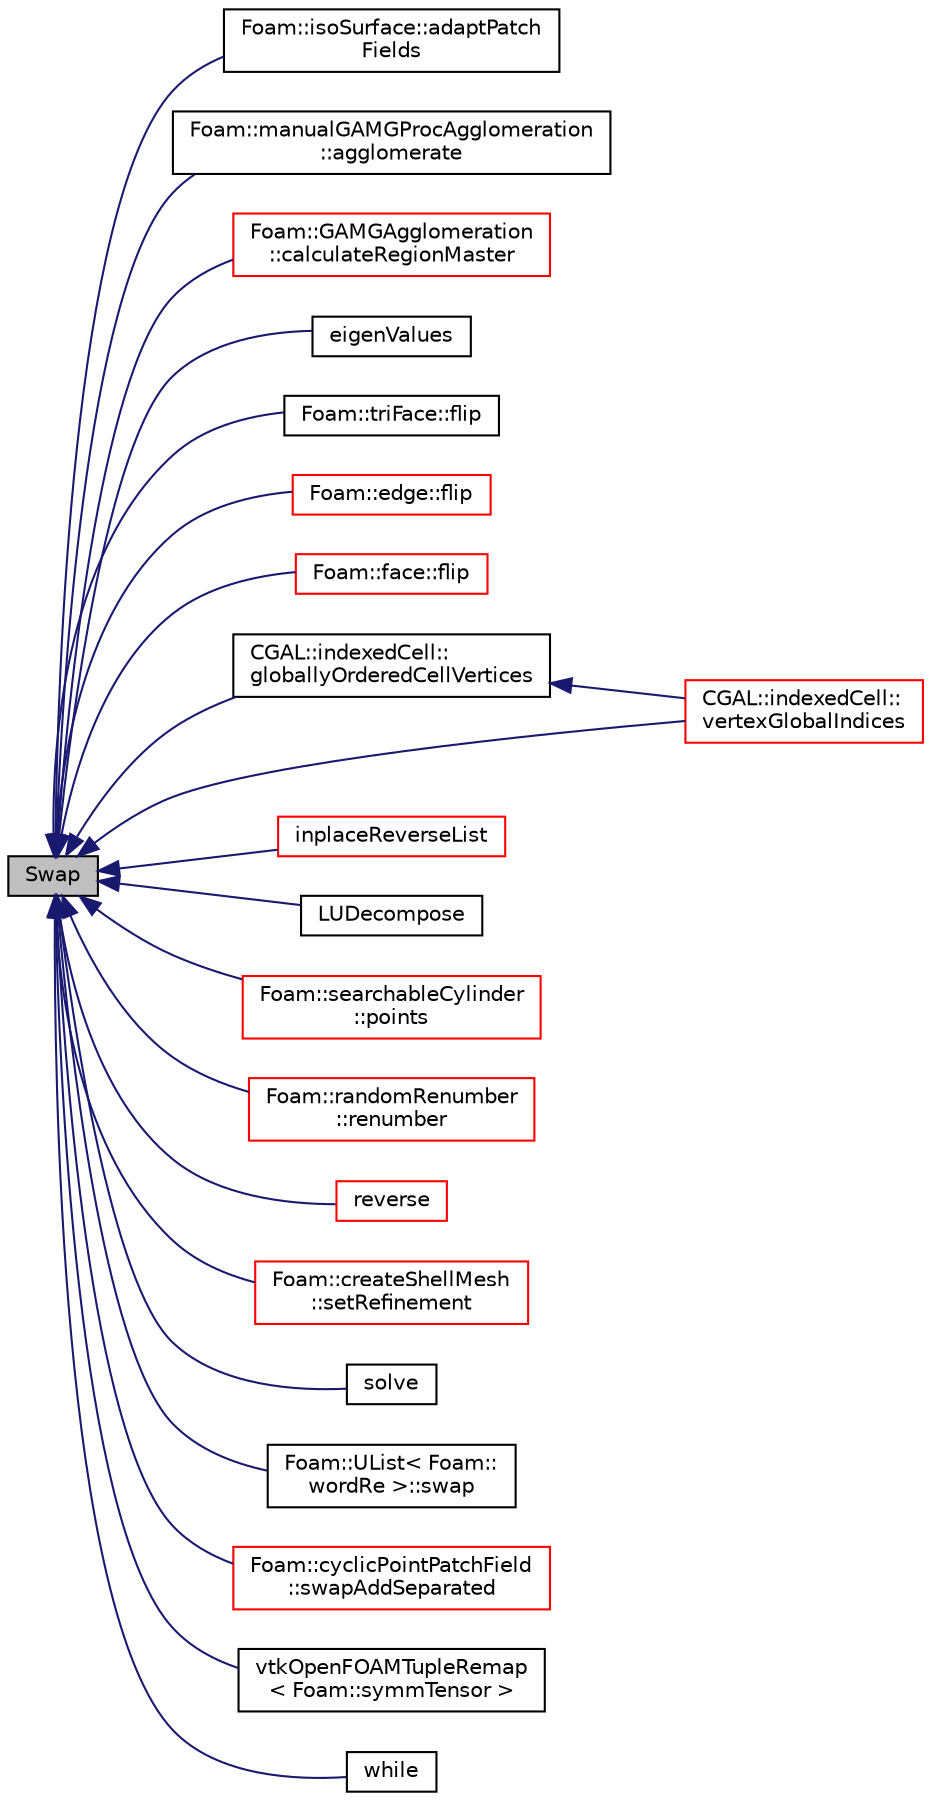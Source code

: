 digraph "Swap"
{
  bgcolor="transparent";
  edge [fontname="Helvetica",fontsize="10",labelfontname="Helvetica",labelfontsize="10"];
  node [fontname="Helvetica",fontsize="10",shape=record];
  rankdir="LR";
  Node140690 [label="Swap",height=0.2,width=0.4,color="black", fillcolor="grey75", style="filled", fontcolor="black"];
  Node140690 -> Node140691 [dir="back",color="midnightblue",fontsize="10",style="solid",fontname="Helvetica"];
  Node140691 [label="Foam::isoSurface::adaptPatch\lFields",height=0.2,width=0.4,color="black",URL="$a30621.html#a1f3e6ea9cc829d5a8fb0f0bb735cc434"];
  Node140690 -> Node140692 [dir="back",color="midnightblue",fontsize="10",style="solid",fontname="Helvetica"];
  Node140692 [label="Foam::manualGAMGProcAgglomeration\l::agglomerate",height=0.2,width=0.4,color="black",URL="$a28029.html#aafdd9615cff0be3c3c601afb8526aee5",tooltip="Modify agglomeration. Return true if modified. "];
  Node140690 -> Node140693 [dir="back",color="midnightblue",fontsize="10",style="solid",fontname="Helvetica"];
  Node140693 [label="Foam::GAMGAgglomeration\l::calculateRegionMaster",height=0.2,width=0.4,color="red",URL="$a28013.html#a2924c769d07fb681fe84b5036f9977d6",tooltip="Given fine to coarse processor map determine: "];
  Node140690 -> Node140700 [dir="back",color="midnightblue",fontsize="10",style="solid",fontname="Helvetica"];
  Node140700 [label="eigenValues",height=0.2,width=0.4,color="black",URL="$a21851.html#a439ae805cc773abe7c94178cce4f5ba3"];
  Node140690 -> Node140701 [dir="back",color="midnightblue",fontsize="10",style="solid",fontname="Helvetica"];
  Node140701 [label="Foam::triFace::flip",height=0.2,width=0.4,color="black",URL="$a28385.html#a126cb0362ae2e7935520fb27343bad31",tooltip="Flip the face in-place. "];
  Node140690 -> Node140702 [dir="back",color="midnightblue",fontsize="10",style="solid",fontname="Helvetica"];
  Node140702 [label="Foam::edge::flip",height=0.2,width=0.4,color="red",URL="$a28361.html#a126cb0362ae2e7935520fb27343bad31",tooltip="Flip the edge in-place. "];
  Node140690 -> Node140708 [dir="back",color="midnightblue",fontsize="10",style="solid",fontname="Helvetica"];
  Node140708 [label="Foam::face::flip",height=0.2,width=0.4,color="red",URL="$a28369.html#a126cb0362ae2e7935520fb27343bad31",tooltip="Flip the face in-place. "];
  Node140690 -> Node140716 [dir="back",color="midnightblue",fontsize="10",style="solid",fontname="Helvetica"];
  Node140716 [label="CGAL::indexedCell::\lgloballyOrderedCellVertices",height=0.2,width=0.4,color="black",URL="$a32549.html#a17f6cb1b60e0d2c2ff0f8a49e3876970",tooltip="Using the globalIndex object, return a list of four vertices with. "];
  Node140716 -> Node140717 [dir="back",color="midnightblue",fontsize="10",style="solid",fontname="Helvetica"];
  Node140717 [label="CGAL::indexedCell::\lvertexGlobalIndices",height=0.2,width=0.4,color="red",URL="$a32549.html#a4ffaecdeaad2fba553e7b6d74fcff159",tooltip="Using the globalIndex object, return a list of four (sorted) global. "];
  Node140690 -> Node140719 [dir="back",color="midnightblue",fontsize="10",style="solid",fontname="Helvetica"];
  Node140719 [label="inplaceReverseList",height=0.2,width=0.4,color="red",URL="$a21851.html#a34d0630aa91c673db369980044d0abf2",tooltip="Inplace reversal of a list using Swap. "];
  Node140690 -> Node140721 [dir="back",color="midnightblue",fontsize="10",style="solid",fontname="Helvetica"];
  Node140721 [label="LUDecompose",height=0.2,width=0.4,color="black",URL="$a21851.html#ad665fab9e1a6b0c886e5005d39fc1af3",tooltip="LU decompose the matrix with pivoting. "];
  Node140690 -> Node140722 [dir="back",color="midnightblue",fontsize="10",style="solid",fontname="Helvetica"];
  Node140722 [label="Foam::searchableCylinder\l::points",height=0.2,width=0.4,color="red",URL="$a26349.html#affb7cf1209e1e3af9a19a21860268ee5",tooltip="Get the points that define the surface. "];
  Node140690 -> Node140724 [dir="back",color="midnightblue",fontsize="10",style="solid",fontname="Helvetica"];
  Node140724 [label="Foam::randomRenumber\l::renumber",height=0.2,width=0.4,color="red",URL="$a30293.html#abdaab0ecd06e1b35a275812665bd2da0",tooltip="Return the order in which cells need to be visited, i.e. "];
  Node140690 -> Node140728 [dir="back",color="midnightblue",fontsize="10",style="solid",fontname="Helvetica"];
  Node140728 [label="reverse",height=0.2,width=0.4,color="red",URL="$a21851.html#a7153d7a33d40be3be4187d0e581437fe"];
  Node140690 -> Node140757 [dir="back",color="midnightblue",fontsize="10",style="solid",fontname="Helvetica"];
  Node140757 [label="Foam::createShellMesh\l::setRefinement",height=0.2,width=0.4,color="red",URL="$a22181.html#aef7bf7bc4511c879d54f2bbd3c76729a",tooltip="Play commands into polyTopoChange to create layer mesh. "];
  Node140690 -> Node140762 [dir="back",color="midnightblue",fontsize="10",style="solid",fontname="Helvetica"];
  Node140762 [label="solve",height=0.2,width=0.4,color="black",URL="$a21851.html#ab7b4ceba772da118ccaa05c8195d7776",tooltip="Solve the matrix using Gaussian elimination with pivoting,. "];
  Node140690 -> Node140763 [dir="back",color="midnightblue",fontsize="10",style="solid",fontname="Helvetica"];
  Node140763 [label="Foam::UList\< Foam::\lwordRe \>::swap",height=0.2,width=0.4,color="black",URL="$a26837.html#aa4cc7e4fca5b60c727246db337f8f3b2",tooltip="Swap two ULists of the same type in constant time. "];
  Node140690 -> Node140764 [dir="back",color="midnightblue",fontsize="10",style="solid",fontname="Helvetica"];
  Node140764 [label="Foam::cyclicPointPatchField\l::swapAddSeparated",height=0.2,width=0.4,color="red",URL="$a27689.html#a3aae157a027e0aa964e285d768f7ec86",tooltip="Complete swap of patch point values and add to local values. "];
  Node140690 -> Node140717 [dir="back",color="midnightblue",fontsize="10",style="solid",fontname="Helvetica"];
  Node140690 -> Node140768 [dir="back",color="midnightblue",fontsize="10",style="solid",fontname="Helvetica"];
  Node140768 [label="vtkOpenFOAMTupleRemap\l\< Foam::symmTensor \>",height=0.2,width=0.4,color="black",URL="$a41240.html#a8d0f1afcde92be41d78d98eec644ef67"];
  Node140690 -> Node140769 [dir="back",color="midnightblue",fontsize="10",style="solid",fontname="Helvetica"];
  Node140769 [label="while",height=0.2,width=0.4,color="black",URL="$a39338.html#a0b9d5d8b1ecc0bf63b4c35f41598a500"];
}
